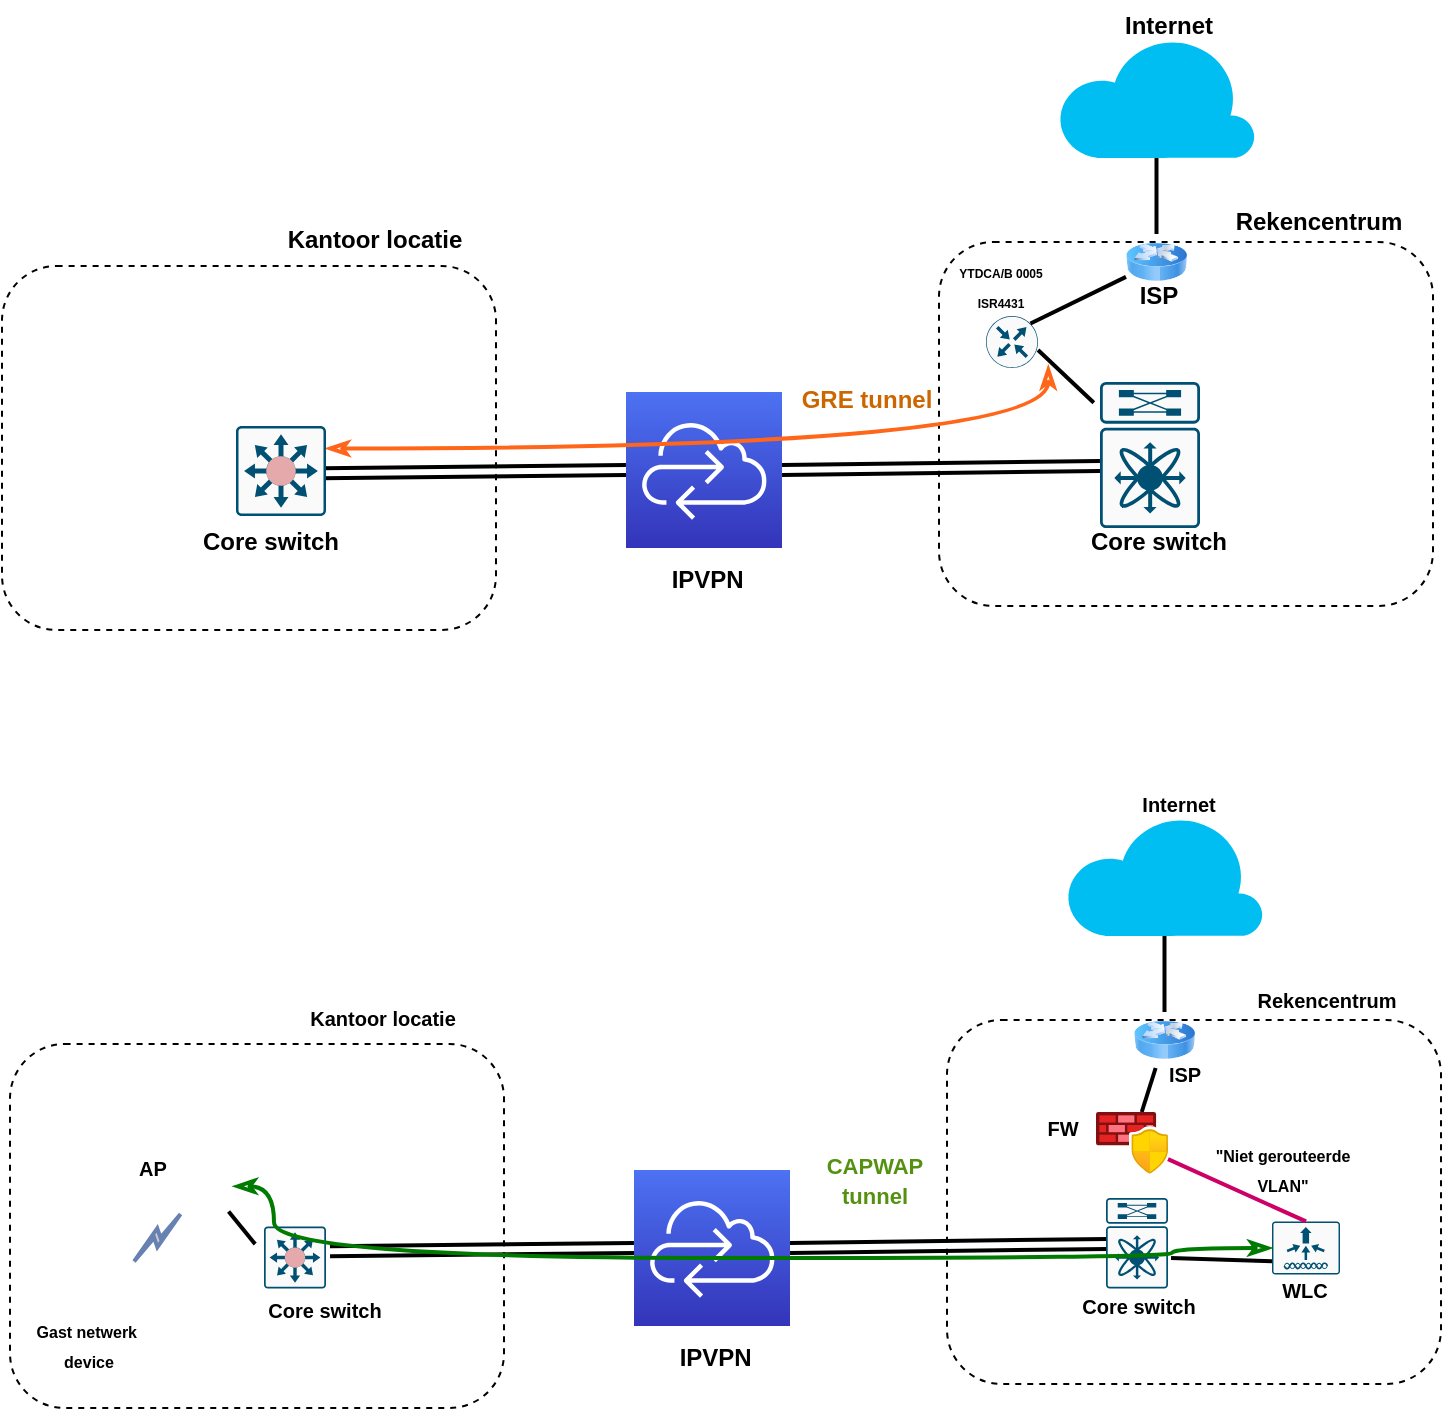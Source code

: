 <mxfile version="20.2.7" type="github"><diagram id="VM0ogiK-YN8mpaZoBhQb" name="Pagina-1"><mxGraphModel dx="1422" dy="762" grid="0" gridSize="10" guides="1" tooltips="1" connect="1" arrows="1" fold="1" page="1" pageScale="1" pageWidth="1169" pageHeight="827" math="0" shadow="0"><root><mxCell id="0"/><mxCell id="1" parent="0"/><mxCell id="9oH0NZ04z4cBZMcuwrg2-11" value="" style="rounded=1;whiteSpace=wrap;html=1;fillColor=none;dashed=1;" parent="1" vertex="1"><mxGeometry x="608.5" y="155" width="247" height="182" as="geometry"/></mxCell><mxCell id="9oH0NZ04z4cBZMcuwrg2-9" value="" style="rounded=1;whiteSpace=wrap;html=1;fillColor=none;dashed=1;" parent="1" vertex="1"><mxGeometry x="140" y="167" width="247" height="182" as="geometry"/></mxCell><mxCell id="9oH0NZ04z4cBZMcuwrg2-2" value="" style="shape=image;html=1;verticalAlign=top;verticalLabelPosition=bottom;labelBackgroundColor=#ffffff;imageAspect=0;aspect=fixed;image=https://cdn4.iconfinder.com/data/icons/for-your-interface-free-samples/128/Theatre-128.png" parent="1" vertex="1"><mxGeometry x="792" y="151" width="67" height="67" as="geometry"/></mxCell><mxCell id="9oH0NZ04z4cBZMcuwrg2-3" value="" style="shape=image;html=1;verticalAlign=top;verticalLabelPosition=bottom;labelBackgroundColor=#ffffff;imageAspect=0;aspect=fixed;image=https://cdn1.iconfinder.com/data/icons/unicons-line-vol-1/24/building-128.png" parent="1" vertex="1"><mxGeometry x="144" y="173" width="45" height="45" as="geometry"/></mxCell><mxCell id="9oH0NZ04z4cBZMcuwrg2-7" style="rounded=0;orthogonalLoop=1;jettySize=auto;html=1;exitX=1;exitY=0.5;exitDx=0;exitDy=0;exitPerimeter=0;shape=link;strokeWidth=2;" parent="1" source="9oH0NZ04z4cBZMcuwrg2-4" edge="1"><mxGeometry relative="1" as="geometry"><mxPoint x="551" y="269" as="sourcePoint"/><mxPoint x="689.0" y="266.95" as="targetPoint"/></mxGeometry></mxCell><mxCell id="9oH0NZ04z4cBZMcuwrg2-4" value="" style="sketch=0;points=[[0,0,0],[0.25,0,0],[0.5,0,0],[0.75,0,0],[1,0,0],[0,1,0],[0.25,1,0],[0.5,1,0],[0.75,1,0],[1,1,0],[0,0.25,0],[0,0.5,0],[0,0.75,0],[1,0.25,0],[1,0.5,0],[1,0.75,0]];outlineConnect=0;fontColor=#232F3E;gradientColor=#4D72F3;gradientDirection=north;fillColor=#3334B9;strokeColor=#ffffff;dashed=0;verticalLabelPosition=bottom;verticalAlign=top;align=center;html=1;fontSize=12;fontStyle=0;aspect=fixed;shape=mxgraph.aws4.resourceIcon;resIcon=mxgraph.aws4.cloud_control_api;" parent="1" vertex="1"><mxGeometry x="452" y="230" width="78" height="78" as="geometry"/></mxCell><mxCell id="9oH0NZ04z4cBZMcuwrg2-6" style="rounded=0;orthogonalLoop=1;jettySize=auto;html=1;strokeWidth=2;shape=link;entryX=0;entryY=0.5;entryDx=0;entryDy=0;entryPerimeter=0;" parent="1" target="9oH0NZ04z4cBZMcuwrg2-4" edge="1"><mxGeometry relative="1" as="geometry"><mxPoint x="300" y="270.624" as="sourcePoint"/><mxPoint x="438" y="269.358" as="targetPoint"/></mxGeometry></mxCell><mxCell id="9oH0NZ04z4cBZMcuwrg2-8" value="" style="image;html=1;image=img/lib/clip_art/networking/Router_Icon_128x128.png" parent="1" vertex="1"><mxGeometry x="702" y="151" width="30.5" height="28" as="geometry"/></mxCell><mxCell id="9oH0NZ04z4cBZMcuwrg2-21" style="edgeStyle=orthogonalEdgeStyle;curved=1;rounded=0;orthogonalLoop=1;jettySize=auto;html=1;exitX=1;exitY=0.25;exitDx=0;exitDy=0;exitPerimeter=0;entryX=1.198;entryY=0.952;entryDx=0;entryDy=0;entryPerimeter=0;endArrow=classicThin;endFill=0;strokeWidth=2;strokeColor=#FF6619;startArrow=classicThin;startFill=0;" parent="1" source="9oH0NZ04z4cBZMcuwrg2-10" target="9oH0NZ04z4cBZMcuwrg2-14" edge="1"><mxGeometry relative="1" as="geometry"/></mxCell><mxCell id="9oH0NZ04z4cBZMcuwrg2-10" value="" style="sketch=0;points=[[0.015,0.015,0],[0.985,0.015,0],[0.985,0.985,0],[0.015,0.985,0],[0.25,0,0],[0.5,0,0],[0.75,0,0],[1,0.25,0],[1,0.5,0],[1,0.75,0],[0.75,1,0],[0.5,1,0],[0.25,1,0],[0,0.75,0],[0,0.5,0],[0,0.25,0]];verticalLabelPosition=bottom;html=1;verticalAlign=top;aspect=fixed;align=center;pointerEvents=1;shape=mxgraph.cisco19.rect;prIcon=secure_catalyst_switch_color2;fillColor=#FAFAFA;strokeColor=#005073;" parent="1" vertex="1"><mxGeometry x="257" y="247" width="45" height="45" as="geometry"/></mxCell><mxCell id="9oH0NZ04z4cBZMcuwrg2-13" value="" style="sketch=0;points=[[0.015,0.015,0],[0.985,0.015,0],[0.985,0.985,0],[0.015,0.985,0],[0.25,0,0],[0.5,0,0],[0.75,0,0],[1,0.25,0],[1,0.5,0],[1,0.75,0],[0.75,1,0],[0.5,1,0],[0.25,1,0],[0,0.75,0],[0,0.5,0],[0,0.25,0]];verticalLabelPosition=bottom;html=1;verticalAlign=top;aspect=fixed;align=center;pointerEvents=1;shape=mxgraph.cisco19.rect;prIcon=nexus_7k;fillColor=#FAFAFA;strokeColor=#005073;dashed=1;" parent="1" vertex="1"><mxGeometry x="689" y="225" width="50" height="73" as="geometry"/></mxCell><mxCell id="9oH0NZ04z4cBZMcuwrg2-14" value="" style="sketch=0;points=[[0.5,0,0],[1,0.5,0],[0.5,1,0],[0,0.5,0],[0.145,0.145,0],[0.856,0.145,0],[0.855,0.856,0],[0.145,0.855,0]];verticalLabelPosition=bottom;html=1;verticalAlign=top;aspect=fixed;align=center;pointerEvents=1;shape=mxgraph.cisco19.rect;prIcon=router;fillColor=#FAFAFA;strokeColor=#005073;dashed=1;" parent="1" vertex="1"><mxGeometry x="632" y="192" width="26" height="26" as="geometry"/></mxCell><mxCell id="9oH0NZ04z4cBZMcuwrg2-15" value="" style="verticalLabelPosition=bottom;html=1;verticalAlign=top;align=center;strokeColor=none;fillColor=#00BEF2;shape=mxgraph.azure.cloud;dashed=1;" parent="1" vertex="1"><mxGeometry x="667.75" y="52" width="99" height="61" as="geometry"/></mxCell><mxCell id="9oH0NZ04z4cBZMcuwrg2-18" value="" style="orthogonalLoop=1;jettySize=auto;html=1;rounded=0;strokeWidth=2;endArrow=none;endFill=0;entryX=-0.062;entryY=0.142;entryDx=0;entryDy=0;entryPerimeter=0;" parent="1" target="9oH0NZ04z4cBZMcuwrg2-13" edge="1"><mxGeometry width="80" relative="1" as="geometry"><mxPoint x="658" y="209" as="sourcePoint"/><mxPoint x="738" y="209" as="targetPoint"/></mxGeometry></mxCell><mxCell id="9oH0NZ04z4cBZMcuwrg2-19" value="" style="orthogonalLoop=1;jettySize=auto;html=1;rounded=0;strokeWidth=2;endArrow=none;endFill=0;entryX=0.856;entryY=0.145;entryDx=0;entryDy=0;entryPerimeter=0;" parent="1" source="9oH0NZ04z4cBZMcuwrg2-8" target="9oH0NZ04z4cBZMcuwrg2-14" edge="1"><mxGeometry width="80" relative="1" as="geometry"><mxPoint x="668.0" y="219" as="sourcePoint"/><mxPoint x="695.9" y="245.366" as="targetPoint"/></mxGeometry></mxCell><mxCell id="9oH0NZ04z4cBZMcuwrg2-20" value="" style="orthogonalLoop=1;jettySize=auto;html=1;rounded=0;strokeWidth=2;endArrow=none;endFill=0;entryX=0.5;entryY=0;entryDx=0;entryDy=0;exitX=0.5;exitY=1;exitDx=0;exitDy=0;exitPerimeter=0;" parent="1" source="9oH0NZ04z4cBZMcuwrg2-15" target="9oH0NZ04z4cBZMcuwrg2-8" edge="1"><mxGeometry width="80" relative="1" as="geometry"><mxPoint x="726.492" y="189" as="sourcePoint"/><mxPoint x="724" y="235" as="targetPoint"/></mxGeometry></mxCell><mxCell id="9oH0NZ04z4cBZMcuwrg2-22" value="&lt;b&gt;Internet&lt;/b&gt;" style="text;html=1;resizable=0;autosize=1;align=center;verticalAlign=middle;points=[];fillColor=none;strokeColor=none;rounded=0;dashed=1;" parent="1" vertex="1"><mxGeometry x="692" y="34" width="62" height="26" as="geometry"/></mxCell><mxCell id="9oH0NZ04z4cBZMcuwrg2-23" value="&lt;b&gt;ISP&lt;/b&gt;" style="text;html=1;resizable=0;autosize=1;align=center;verticalAlign=middle;points=[];fillColor=none;strokeColor=none;rounded=0;dashed=1;" parent="1" vertex="1"><mxGeometry x="699" y="169" width="37" height="26" as="geometry"/></mxCell><mxCell id="9oH0NZ04z4cBZMcuwrg2-24" value="&lt;font style=&quot;font-size: 6px;&quot;&gt;&lt;b style=&quot;&quot;&gt;YTDCA/B 0005&lt;br&gt;ISR4431&lt;/b&gt;&lt;/font&gt;" style="text;html=1;resizable=0;autosize=1;align=center;verticalAlign=middle;points=[];fillColor=none;strokeColor=none;rounded=0;dashed=1;" parent="1" vertex="1"><mxGeometry x="608.5" y="155" width="60" height="41" as="geometry"/></mxCell><mxCell id="9oH0NZ04z4cBZMcuwrg2-25" value="&lt;b&gt;&lt;font color=&quot;#cc6600&quot;&gt;GRE tunnel&lt;/font&gt;&lt;/b&gt;" style="text;html=1;resizable=0;autosize=1;align=center;verticalAlign=middle;points=[];fillColor=none;strokeColor=none;rounded=0;dashed=1;" parent="1" vertex="1"><mxGeometry x="530" y="221" width="83" height="26" as="geometry"/></mxCell><mxCell id="9oH0NZ04z4cBZMcuwrg2-26" value="&lt;b&gt;IPVPN&amp;nbsp;&lt;/b&gt;" style="text;html=1;resizable=0;autosize=1;align=center;verticalAlign=middle;points=[];fillColor=none;strokeColor=none;rounded=0;dashed=1;" parent="1" vertex="1"><mxGeometry x="465" y="311" width="57" height="26" as="geometry"/></mxCell><mxCell id="9oH0NZ04z4cBZMcuwrg2-27" value="&lt;b&gt;Kantoor locatie&lt;/b&gt;" style="text;html=1;resizable=0;autosize=1;align=center;verticalAlign=middle;points=[];fillColor=none;strokeColor=none;rounded=0;dashed=1;" parent="1" vertex="1"><mxGeometry x="273" y="141" width="105" height="26" as="geometry"/></mxCell><mxCell id="9oH0NZ04z4cBZMcuwrg2-28" value="&lt;b&gt;Rekencentrum&lt;/b&gt;" style="text;html=1;resizable=0;autosize=1;align=center;verticalAlign=middle;points=[];fillColor=none;strokeColor=none;rounded=0;dashed=1;" parent="1" vertex="1"><mxGeometry x="747" y="132" width="101" height="26" as="geometry"/></mxCell><mxCell id="9oH0NZ04z4cBZMcuwrg2-29" value="&lt;b&gt;Core switch&lt;/b&gt;" style="text;html=1;resizable=0;autosize=1;align=center;verticalAlign=middle;points=[];fillColor=none;strokeColor=none;rounded=0;dashed=1;" parent="1" vertex="1"><mxGeometry x="231" y="292" width="86" height="26" as="geometry"/></mxCell><mxCell id="9oH0NZ04z4cBZMcuwrg2-30" value="&lt;b&gt;Core switch&lt;/b&gt;" style="text;html=1;resizable=0;autosize=1;align=center;verticalAlign=middle;points=[];fillColor=none;strokeColor=none;rounded=0;dashed=1;" parent="1" vertex="1"><mxGeometry x="674.5" y="292" width="86" height="26" as="geometry"/></mxCell><mxCell id="9oH0NZ04z4cBZMcuwrg2-31" value="" style="rounded=1;whiteSpace=wrap;html=1;fillColor=none;dashed=1;" parent="1" vertex="1"><mxGeometry x="612.5" y="544" width="247" height="182" as="geometry"/></mxCell><mxCell id="9oH0NZ04z4cBZMcuwrg2-32" value="" style="rounded=1;whiteSpace=wrap;html=1;fillColor=none;dashed=1;" parent="1" vertex="1"><mxGeometry x="144" y="556" width="247" height="182" as="geometry"/></mxCell><mxCell id="9oH0NZ04z4cBZMcuwrg2-33" value="" style="shape=image;html=1;verticalAlign=top;verticalLabelPosition=bottom;labelBackgroundColor=#ffffff;imageAspect=0;aspect=fixed;image=https://cdn4.iconfinder.com/data/icons/for-your-interface-free-samples/128/Theatre-128.png" parent="1" vertex="1"><mxGeometry x="796" y="540" width="67" height="67" as="geometry"/></mxCell><mxCell id="9oH0NZ04z4cBZMcuwrg2-34" value="" style="shape=image;html=1;verticalAlign=top;verticalLabelPosition=bottom;labelBackgroundColor=#ffffff;imageAspect=0;aspect=fixed;image=https://cdn1.iconfinder.com/data/icons/unicons-line-vol-1/24/building-128.png" parent="1" vertex="1"><mxGeometry x="148" y="562" width="45" height="45" as="geometry"/></mxCell><mxCell id="9oH0NZ04z4cBZMcuwrg2-35" style="rounded=0;orthogonalLoop=1;jettySize=auto;html=1;exitX=1;exitY=0.5;exitDx=0;exitDy=0;exitPerimeter=0;shape=link;strokeWidth=2;" parent="1" source="9oH0NZ04z4cBZMcuwrg2-36" edge="1"><mxGeometry relative="1" as="geometry"><mxPoint x="555" y="658" as="sourcePoint"/><mxPoint x="693.0" y="655.95" as="targetPoint"/></mxGeometry></mxCell><mxCell id="9oH0NZ04z4cBZMcuwrg2-36" value="" style="sketch=0;points=[[0,0,0],[0.25,0,0],[0.5,0,0],[0.75,0,0],[1,0,0],[0,1,0],[0.25,1,0],[0.5,1,0],[0.75,1,0],[1,1,0],[0,0.25,0],[0,0.5,0],[0,0.75,0],[1,0.25,0],[1,0.5,0],[1,0.75,0]];outlineConnect=0;fontColor=#232F3E;gradientColor=#4D72F3;gradientDirection=north;fillColor=#3334B9;strokeColor=#ffffff;dashed=0;verticalLabelPosition=bottom;verticalAlign=top;align=center;html=1;fontSize=12;fontStyle=0;aspect=fixed;shape=mxgraph.aws4.resourceIcon;resIcon=mxgraph.aws4.cloud_control_api;" parent="1" vertex="1"><mxGeometry x="456" y="619" width="78" height="78" as="geometry"/></mxCell><mxCell id="9oH0NZ04z4cBZMcuwrg2-37" style="rounded=0;orthogonalLoop=1;jettySize=auto;html=1;strokeWidth=2;shape=link;entryX=0;entryY=0.5;entryDx=0;entryDy=0;entryPerimeter=0;" parent="1" target="9oH0NZ04z4cBZMcuwrg2-36" edge="1"><mxGeometry relative="1" as="geometry"><mxPoint x="304" y="659.624" as="sourcePoint"/><mxPoint x="442" y="658.358" as="targetPoint"/></mxGeometry></mxCell><mxCell id="9oH0NZ04z4cBZMcuwrg2-38" value="" style="image;html=1;image=img/lib/clip_art/networking/Router_Icon_128x128.png" parent="1" vertex="1"><mxGeometry x="706" y="540" width="30.5" height="28" as="geometry"/></mxCell><mxCell id="9oH0NZ04z4cBZMcuwrg2-40" value="" style="sketch=0;points=[[0.015,0.015,0],[0.985,0.015,0],[0.985,0.985,0],[0.015,0.985,0],[0.25,0,0],[0.5,0,0],[0.75,0,0],[1,0.25,0],[1,0.5,0],[1,0.75,0],[0.75,1,0],[0.5,1,0],[0.25,1,0],[0,0.75,0],[0,0.5,0],[0,0.25,0]];verticalLabelPosition=bottom;html=1;verticalAlign=top;aspect=fixed;align=center;pointerEvents=1;shape=mxgraph.cisco19.rect;prIcon=secure_catalyst_switch_color2;fillColor=#FAFAFA;strokeColor=#005073;" parent="1" vertex="1"><mxGeometry x="271" y="647.26" width="31" height="31" as="geometry"/></mxCell><mxCell id="9oH0NZ04z4cBZMcuwrg2-41" value="" style="sketch=0;points=[[0.015,0.015,0],[0.985,0.015,0],[0.985,0.985,0],[0.015,0.985,0],[0.25,0,0],[0.5,0,0],[0.75,0,0],[1,0.25,0],[1,0.5,0],[1,0.75,0],[0.75,1,0],[0.5,1,0],[0.25,1,0],[0,0.75,0],[0,0.5,0],[0,0.25,0]];verticalLabelPosition=bottom;html=1;verticalAlign=top;aspect=fixed;align=center;pointerEvents=1;shape=mxgraph.cisco19.rect;prIcon=nexus_7k;fillColor=#FAFAFA;strokeColor=#005073;dashed=1;" parent="1" vertex="1"><mxGeometry x="692" y="633" width="31" height="45.26" as="geometry"/></mxCell><mxCell id="9oH0NZ04z4cBZMcuwrg2-43" value="" style="verticalLabelPosition=bottom;html=1;verticalAlign=top;align=center;strokeColor=none;fillColor=#00BEF2;shape=mxgraph.azure.cloud;dashed=1;" parent="1" vertex="1"><mxGeometry x="671.75" y="441" width="99" height="61" as="geometry"/></mxCell><mxCell id="9oH0NZ04z4cBZMcuwrg2-44" value="" style="orthogonalLoop=1;jettySize=auto;html=1;rounded=0;strokeWidth=2;endArrow=none;endFill=0;entryX=1.049;entryY=0.662;entryDx=0;entryDy=0;entryPerimeter=0;exitX=0;exitY=0.75;exitDx=0;exitDy=0;exitPerimeter=0;" parent="1" source="9oH0NZ04z4cBZMcuwrg2-60" target="9oH0NZ04z4cBZMcuwrg2-41" edge="1"><mxGeometry width="80" relative="1" as="geometry"><mxPoint x="662.0" y="598" as="sourcePoint"/><mxPoint x="742" y="598" as="targetPoint"/></mxGeometry></mxCell><mxCell id="9oH0NZ04z4cBZMcuwrg2-45" value="" style="orthogonalLoop=1;jettySize=auto;html=1;rounded=0;strokeWidth=2;endArrow=none;endFill=0;" parent="1" source="9oH0NZ04z4cBZMcuwrg2-38" target="9oH0NZ04z4cBZMcuwrg2-70" edge="1"><mxGeometry width="80" relative="1" as="geometry"><mxPoint x="672.0" y="608" as="sourcePoint"/><mxPoint x="602" y="497" as="targetPoint"/></mxGeometry></mxCell><mxCell id="9oH0NZ04z4cBZMcuwrg2-46" value="" style="orthogonalLoop=1;jettySize=auto;html=1;rounded=0;strokeWidth=2;endArrow=none;endFill=0;entryX=0.5;entryY=0;entryDx=0;entryDy=0;exitX=0.5;exitY=1;exitDx=0;exitDy=0;exitPerimeter=0;" parent="1" source="9oH0NZ04z4cBZMcuwrg2-43" target="9oH0NZ04z4cBZMcuwrg2-38" edge="1"><mxGeometry width="80" relative="1" as="geometry"><mxPoint x="730.492" y="578" as="sourcePoint"/><mxPoint x="728" y="624" as="targetPoint"/></mxGeometry></mxCell><mxCell id="9oH0NZ04z4cBZMcuwrg2-47" value="&lt;b&gt;&lt;font style=&quot;font-size: 10px;&quot;&gt;Internet&lt;/font&gt;&lt;/b&gt;" style="text;html=1;resizable=0;autosize=1;align=center;verticalAlign=middle;points=[];fillColor=none;strokeColor=none;rounded=0;dashed=1;" parent="1" vertex="1"><mxGeometry x="700" y="423" width="55" height="26" as="geometry"/></mxCell><mxCell id="9oH0NZ04z4cBZMcuwrg2-48" value="&lt;b&gt;&lt;font style=&quot;font-size: 10px;&quot;&gt;ISP&lt;/font&gt;&lt;/b&gt;" style="text;html=1;resizable=0;autosize=1;align=center;verticalAlign=middle;points=[];fillColor=none;strokeColor=none;rounded=0;dashed=1;" parent="1" vertex="1"><mxGeometry x="714" y="558" width="34" height="26" as="geometry"/></mxCell><mxCell id="9oH0NZ04z4cBZMcuwrg2-49" value="&lt;b style=&quot;&quot;&gt;&lt;font style=&quot;font-size: 10px;&quot;&gt;WLC&lt;/font&gt;&lt;/b&gt;" style="text;html=1;resizable=0;autosize=1;align=center;verticalAlign=middle;points=[];fillColor=none;strokeColor=none;rounded=0;dashed=1;" parent="1" vertex="1"><mxGeometry x="770.75" y="666" width="41" height="26" as="geometry"/></mxCell><mxCell id="9oH0NZ04z4cBZMcuwrg2-50" value="&lt;b style=&quot;font-size: 11px;&quot;&gt;&lt;font color=&quot;#559111&quot; style=&quot;font-size: 11px;&quot;&gt;CAPWAP&lt;br&gt;tunnel&lt;/font&gt;&lt;br&gt;&lt;/b&gt;" style="text;html=1;resizable=0;autosize=1;align=center;verticalAlign=middle;points=[];rounded=0;dashed=1;" parent="1" vertex="1"><mxGeometry x="543" y="603" width="66" height="41" as="geometry"/></mxCell><mxCell id="9oH0NZ04z4cBZMcuwrg2-51" value="&lt;b&gt;IPVPN&amp;nbsp;&lt;/b&gt;" style="text;html=1;resizable=0;autosize=1;align=center;verticalAlign=middle;points=[];fillColor=none;strokeColor=none;rounded=0;dashed=1;" parent="1" vertex="1"><mxGeometry x="469" y="700" width="57" height="26" as="geometry"/></mxCell><mxCell id="9oH0NZ04z4cBZMcuwrg2-52" value="&lt;b&gt;&lt;font style=&quot;font-size: 10px;&quot;&gt;Kantoor locatie&lt;/font&gt;&lt;/b&gt;" style="text;html=1;resizable=0;autosize=1;align=center;verticalAlign=middle;points=[];fillColor=none;strokeColor=none;rounded=0;dashed=1;" parent="1" vertex="1"><mxGeometry x="284" y="530" width="91" height="26" as="geometry"/></mxCell><mxCell id="9oH0NZ04z4cBZMcuwrg2-53" value="&lt;b&gt;&lt;font style=&quot;font-size: 10px;&quot;&gt;Rekencentrum&lt;/font&gt;&lt;/b&gt;" style="text;html=1;resizable=0;autosize=1;align=center;verticalAlign=middle;points=[];fillColor=none;strokeColor=none;rounded=0;dashed=1;" parent="1" vertex="1"><mxGeometry x="758" y="521" width="87" height="26" as="geometry"/></mxCell><mxCell id="9oH0NZ04z4cBZMcuwrg2-54" value="&lt;b&gt;&lt;font style=&quot;font-size: 10px;&quot;&gt;Core switch&lt;/font&gt;&lt;/b&gt;" style="text;html=1;resizable=0;autosize=1;align=center;verticalAlign=middle;points=[];fillColor=none;strokeColor=none;rounded=0;dashed=1;" parent="1" vertex="1"><mxGeometry x="263" y="676" width="75" height="26" as="geometry"/></mxCell><mxCell id="9oH0NZ04z4cBZMcuwrg2-55" value="&lt;b&gt;&lt;font style=&quot;font-size: 10px;&quot;&gt;Core switch&lt;/font&gt;&lt;/b&gt;" style="text;html=1;resizable=0;autosize=1;align=center;verticalAlign=middle;points=[];fillColor=none;strokeColor=none;rounded=0;dashed=1;" parent="1" vertex="1"><mxGeometry x="670.5" y="674" width="75" height="26" as="geometry"/></mxCell><mxCell id="9oH0NZ04z4cBZMcuwrg2-60" value="" style="sketch=0;points=[[0.015,0.015,0],[0.985,0.015,0],[0.985,0.985,0],[0.015,0.985,0],[0.25,0,0],[0.5,0,0],[0.75,0,0],[1,0.25,0],[1,0.5,0],[1,0.75,0],[0.75,1,0],[0.5,1,0],[0.25,1,0],[0,0.75,0],[0,0.5,0],[0,0.25,0]];verticalLabelPosition=bottom;html=1;verticalAlign=top;aspect=fixed;align=center;pointerEvents=1;shape=mxgraph.cisco19.rect;prIcon=wireless_lan_controller;fillColor=#FAFAFA;strokeColor=#005073;dashed=1;fontSize=6;fontColor=#CC6600;" parent="1" vertex="1"><mxGeometry x="775" y="644.72" width="34" height="26.56" as="geometry"/></mxCell><mxCell id="9oH0NZ04z4cBZMcuwrg2-62" value="" style="group" parent="1" vertex="1" connectable="0"><mxGeometry x="225" y="585" width="36" height="59" as="geometry"/></mxCell><mxCell id="9oH0NZ04z4cBZMcuwrg2-59" value="" style="shape=image;html=1;verticalAlign=top;verticalLabelPosition=bottom;labelBackgroundColor=#ffffff;imageAspect=0;aspect=fixed;image=https://cdn2.iconfinder.com/data/icons/woothemes/PNG/signal.png;dashed=1;fontSize=6;fontColor=#CC6600;fillColor=none;" parent="9oH0NZ04z4cBZMcuwrg2-62" vertex="1"><mxGeometry width="36" height="36" as="geometry"/></mxCell><mxCell id="9oH0NZ04z4cBZMcuwrg2-61" value="" style="shape=image;html=1;verticalAlign=top;verticalLabelPosition=bottom;labelBackgroundColor=#ffffff;imageAspect=0;aspect=fixed;image=https://cdn2.iconfinder.com/data/icons/32pxmania/drives_13.png;dashed=1;fontSize=6;fontColor=#CC6600;fillColor=none;" parent="9oH0NZ04z4cBZMcuwrg2-62" vertex="1"><mxGeometry x="5.368" y="29.5" width="25.263" height="25.263" as="geometry"/></mxCell><mxCell id="9oH0NZ04z4cBZMcuwrg2-63" value="" style="orthogonalLoop=1;jettySize=auto;html=1;rounded=0;strokeWidth=2;endArrow=none;endFill=0;entryX=-0.142;entryY=0.284;entryDx=0;entryDy=0;entryPerimeter=0;" parent="1" source="9oH0NZ04z4cBZMcuwrg2-61" target="9oH0NZ04z4cBZMcuwrg2-40" edge="1"><mxGeometry width="80" relative="1" as="geometry"><mxPoint x="672.0" y="608" as="sourcePoint"/><mxPoint x="700.078" y="649.427" as="targetPoint"/></mxGeometry></mxCell><mxCell id="9oH0NZ04z4cBZMcuwrg2-39" style="edgeStyle=orthogonalEdgeStyle;curved=1;rounded=0;orthogonalLoop=1;jettySize=auto;html=1;endArrow=classicThin;endFill=0;strokeWidth=2;strokeColor=#007A00;startArrow=classicThin;startFill=0;entryX=0;entryY=0.5;entryDx=0;entryDy=0;entryPerimeter=0;fillColor=#e1d5e7;" parent="1" source="9oH0NZ04z4cBZMcuwrg2-61" target="9oH0NZ04z4cBZMcuwrg2-60" edge="1"><mxGeometry relative="1" as="geometry"><mxPoint x="450" y="580" as="sourcePoint"/><mxPoint x="667.148" y="605.752" as="targetPoint"/><Array as="points"><mxPoint x="276" y="627"/><mxPoint x="276" y="663"/><mxPoint x="725" y="663"/><mxPoint x="725" y="658"/></Array></mxGeometry></mxCell><mxCell id="9oH0NZ04z4cBZMcuwrg2-64" value="&lt;b style=&quot;&quot;&gt;&lt;font style=&quot;font-size: 10px;&quot;&gt;AP&lt;/font&gt;&lt;/b&gt;" style="text;html=1;resizable=0;autosize=1;align=center;verticalAlign=middle;points=[];fillColor=none;strokeColor=none;rounded=0;dashed=1;" parent="1" vertex="1"><mxGeometry x="199" y="604.62" width="32" height="26" as="geometry"/></mxCell><mxCell id="9oH0NZ04z4cBZMcuwrg2-67" value="" style="shape=image;html=1;verticalAlign=top;verticalLabelPosition=bottom;labelBackgroundColor=#ffffff;imageAspect=0;aspect=fixed;image=https://cdn3.iconfinder.com/data/icons/flatforlinux/128/1%20-%20Macbook%20Pro.png;dashed=1;fontSize=10;fontColor=#559111;fillColor=none;" parent="1" vertex="1"><mxGeometry x="173" y="666" width="32" height="32" as="geometry"/></mxCell><mxCell id="9oH0NZ04z4cBZMcuwrg2-68" value="&lt;b style=&quot;font-size: 8px;&quot;&gt;&lt;font style=&quot;font-size: 8px;&quot;&gt;Gast netwerk&amp;nbsp;&lt;br&gt;device&lt;br&gt;&lt;/font&gt;&lt;/b&gt;" style="text;html=1;resizable=0;autosize=1;align=center;verticalAlign=middle;points=[];fillColor=none;strokeColor=none;rounded=0;dashed=1;" parent="1" vertex="1"><mxGeometry x="148" y="685" width="70" height="41" as="geometry"/></mxCell><mxCell id="9oH0NZ04z4cBZMcuwrg2-69" value="" style="html=1;outlineConnect=0;fillColor=#CCCCCC;strokeColor=#6881B3;gradientColor=none;gradientDirection=north;strokeWidth=2;shape=mxgraph.networks.comm_link_edge;html=1;rounded=0;fontSize=10;fontColor=#559111;startArrow=classicThin;startFill=0;endArrow=classicThin;endFill=0;curved=1;" parent="1" source="9oH0NZ04z4cBZMcuwrg2-67" target="9oH0NZ04z4cBZMcuwrg2-61" edge="1"><mxGeometry width="100" height="100" relative="1" as="geometry"><mxPoint x="262" y="506" as="sourcePoint"/><mxPoint x="362" y="406" as="targetPoint"/></mxGeometry></mxCell><mxCell id="9oH0NZ04z4cBZMcuwrg2-70" value="" style="aspect=fixed;html=1;points=[];align=center;image;fontSize=12;image=img/lib/azure2/networking/Azure_Firewall_Manager.svg;dashed=1;fontColor=#559111;fillColor=none;" parent="1" vertex="1"><mxGeometry x="687" y="590" width="36" height="30.86" as="geometry"/></mxCell><mxCell id="9oH0NZ04z4cBZMcuwrg2-71" value="" style="orthogonalLoop=1;jettySize=auto;html=1;rounded=0;strokeWidth=2;endArrow=none;endFill=0;exitX=0.5;exitY=0;exitDx=0;exitDy=0;exitPerimeter=0;strokeColor=#CC0066;" parent="1" source="9oH0NZ04z4cBZMcuwrg2-60" target="9oH0NZ04z4cBZMcuwrg2-70" edge="1"><mxGeometry width="80" relative="1" as="geometry"><mxPoint x="731.25" y="512" as="sourcePoint"/><mxPoint x="731.25" y="550" as="targetPoint"/></mxGeometry></mxCell><mxCell id="9oH0NZ04z4cBZMcuwrg2-72" value="&lt;b&gt;&lt;font style=&quot;font-size: 10px;&quot;&gt;FW&lt;/font&gt;&lt;/b&gt;" style="text;html=1;resizable=0;autosize=1;align=center;verticalAlign=middle;points=[];fillColor=none;strokeColor=none;rounded=0;dashed=1;" parent="1" vertex="1"><mxGeometry x="653" y="585" width="34" height="26" as="geometry"/></mxCell><mxCell id="9oH0NZ04z4cBZMcuwrg2-73" value="&lt;b style=&quot;font-size: 8px;&quot;&gt;&lt;font style=&quot;font-size: 8px;&quot;&gt;&quot;Niet gerouteerde &lt;br&gt;VLAN&quot;&lt;/font&gt;&lt;/b&gt;" style="text;html=1;resizable=0;autosize=1;align=center;verticalAlign=middle;points=[];fillColor=none;strokeColor=none;rounded=0;dashed=1;" parent="1" vertex="1"><mxGeometry x="737" y="597.12" width="85" height="41" as="geometry"/></mxCell></root></mxGraphModel></diagram></mxfile>